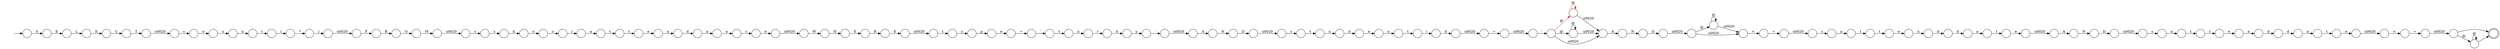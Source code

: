digraph Automaton {
  rankdir = LR;
  0 [shape=circle,label=""];
  0 -> 66 [label="y"]
  1 [shape=circle,label=""];
  1 -> 111 [label="e"]
  2 [shape=circle,label=""];
  2 -> 96 [label="e"]
  3 [shape=circle,label=""];
  3 -> 11 [label="\u0020"]
  4 [shape=circle,label=""];
  4 -> 85 [label="d"]
  5 [shape=circle,label=""];
  5 -> 103 [label="F"]
  6 [shape=circle,label=""];
  6 -> 80 [label="o"]
  7 [shape=circle,label=""];
  7 -> 104 [label="t"]
  8 [shape=circle,label=""];
  8 -> 50 [label="\u0020"]
  9 [shape=circle,label=""];
  9 -> 62 [label=")"]
  10 [shape=circle,label=""];
  10 -> 57 [label="a"]
  11 [shape=circle,label=""];
  11 -> 0 [label="t"]
  12 [shape=circle,label=""];
  12 -> 94 [label="d"]
  13 [shape=circle,label=""];
  13 -> 86 [label="n"]
  14 [shape=circle,label=""];
  14 -> 18 [label="n"]
  15 [shape=circle,label=""];
  15 -> 79 [label="\u0020"]
  16 [shape=circle,label=""];
  16 -> 8 [label="="]
  17 [shape=circle,label=""];
  17 -> 84 [label="H"]
  18 [shape=circle,label=""];
  18 -> 116 [label="t"]
  19 [shape=circle,label=""];
  19 -> 52 [label="E"]
  20 [shape=circle,label=""];
  20 -> 2 [label="t"]
  21 [shape=circle,label=""];
  21 -> 3 [label="E"]
  22 [shape=circle,label=""];
  22 -> 6 [label="h"]
  23 [shape=circle,label=""];
  23 -> 77 [label="N"]
  24 [shape=circle,label=""];
  24 -> 39 [label="@",color=red]
  24 -> 38 [label="@"]
  24 -> 63 [label="\u0020"]
  25 [shape=circle,label=""];
  25 -> 27 [label="d"]
  26 [shape=circle,label=""];
  26 -> 19 [label="L"]
  27 [shape=circle,label=""];
  27 -> 30 [label="d"]
  28 [shape=circle,label=""];
  28 -> 24 [label="'"]
  29 [shape=doublecircle,label=""];
  30 [shape=circle,label=""];
  30 -> 20 [label="a"]
  31 [shape=circle,label=""];
  31 -> 43 [label="\u0020"]
  32 [shape=circle,label=""];
  32 -> 109 [label="\u0020"]
  33 [shape=circle,label=""];
  33 -> 16 [label="<"]
  34 [shape=circle,label=""];
  34 -> 9 [label="*"]
  35 [shape=circle,label=""];
  35 -> 74 [label="t"]
  36 [shape=circle,label=""];
  36 -> 83 [label="e"]
  37 [shape=circle,label=""];
  37 -> 53 [label="d"]
  38 [shape=circle,label=""];
  38 -> 38 [label="@"]
  38 -> 63 [label="\u0020"]
  39 [shape=circle,label=""];
  39 -> 39 [label="@",color=red]
  39 -> 63 [label="\u0020"]
  40 [shape=circle,label=""];
  40 -> 15 [label="T"]
  41 [shape=circle,label=""];
  41 -> 60 [label="u"]
  42 [shape=circle,label=""];
  42 -> 78 [label="e"]
  43 [shape=circle,label=""];
  43 -> 17 [label="W"]
  44 [shape=circle,label=""];
  44 -> 93 [label="o"]
  45 [shape=circle,label=""];
  45 -> 45 [label="@"]
  45 -> 56 [label="\u0020"]
  46 [shape=circle,label=""];
  46 -> 102 [label="="]
  47 [shape=circle,label=""];
  47 -> 73 [label="N"]
  48 [shape=circle,label=""];
  48 -> 36 [label="t"]
  49 [shape=circle,label=""];
  49 -> 115 [label="N"]
  50 [shape=circle,label=""];
  50 -> 68 [label="@"]
  50 -> 29 [label="'"]
  51 [shape=circle,label=""];
  51 -> 41 [label="t"]
  52 [shape=circle,label=""];
  52 -> 40 [label="C"]
  53 [shape=circle,label=""];
  53 -> 114 [label="\u0020"]
  54 [shape=circle,label=""];
  initial [shape=plaintext,label=""];
  initial -> 54
  54 -> 71 [label="S"]
  55 [shape=circle,label=""];
  55 -> 67 [label="s"]
  56 [shape=circle,label=""];
  56 -> 46 [label="<"]
  57 [shape=circle,label=""];
  57 -> 48 [label="t"]
  58 [shape=circle,label=""];
  58 -> 55 [label="\u0020"]
  59 [shape=circle,label=""];
  59 -> 106 [label="a"]
  60 [shape=circle,label=""];
  60 -> 82 [label="d"]
  61 [shape=circle,label=""];
  61 -> 101 [label="a"]
  62 [shape=circle,label=""];
  62 -> 5 [label="\u0020"]
  63 [shape=circle,label=""];
  63 -> 47 [label="A"]
  64 [shape=circle,label=""];
  64 -> 45 [label="@"]
  64 -> 56 [label="\u0020"]
  65 [shape=circle,label=""];
  65 -> 76 [label="e"]
  66 [shape=circle,label=""];
  66 -> 65 [label="p"]
  67 [shape=circle,label=""];
  67 -> 22 [label="c"]
  68 [shape=circle,label=""];
  68 -> 68 [label="@"]
  68 -> 29 [label="'"]
  69 [shape=circle,label=""];
  69 -> 95 [label="d"]
  70 [shape=circle,label=""];
  70 -> 75 [label="n"]
  71 [shape=circle,label=""];
  71 -> 26 [label="E"]
  72 [shape=circle,label=""];
  72 -> 32 [label="'"]
  73 [shape=circle,label=""];
  73 -> 108 [label="D"]
  74 [shape=circle,label=""];
  74 -> 1 [label="t"]
  75 [shape=circle,label=""];
  75 -> 88 [label="c"]
  76 [shape=circle,label=""];
  76 -> 112 [label="="]
  77 [shape=circle,label=""];
  77 -> 110 [label="D"]
  78 [shape=circle,label=""];
  78 -> 4 [label="n"]
  79 [shape=circle,label=""];
  79 -> 44 [label="c"]
  80 [shape=circle,label=""];
  80 -> 100 [label="o"]
  81 [shape=circle,label=""];
  81 -> 69 [label="d"]
  82 [shape=circle,label=""];
  82 -> 13 [label="e"]
  83 [shape=circle,label=""];
  83 -> 81 [label="n"]
  84 [shape=circle,label=""];
  84 -> 98 [label="E"]
  85 [shape=circle,label=""];
  85 -> 70 [label="a"]
  86 [shape=circle,label=""];
  86 -> 91 [label="t"]
  87 [shape=circle,label=""];
  87 -> 117 [label="s"]
  88 [shape=circle,label=""];
  88 -> 31 [label="e"]
  89 [shape=circle,label=""];
  89 -> 105 [label="\u0020"]
  90 [shape=circle,label=""];
  90 -> 58 [label="M"]
  91 [shape=circle,label=""];
  91 -> 37 [label="i"]
  92 [shape=circle,label=""];
  92 -> 49 [label="A"]
  93 [shape=circle,label=""];
  93 -> 14 [label="u"]
  94 [shape=circle,label=""];
  94 -> 72 [label="y"]
  95 [shape=circle,label=""];
  95 -> 7 [label="a"]
  96 [shape=circle,label=""];
  96 -> 92 [label="\u0020"]
  97 [shape=circle,label=""];
  97 -> 51 [label="s"]
  98 [shape=circle,label=""];
  98 -> 21 [label="R"]
  99 [shape=circle,label=""];
  99 -> 90 [label="O"]
  100 [shape=circle,label=""];
  100 -> 61 [label="l"]
  101 [shape=circle,label=""];
  101 -> 119 [label="t"]
  102 [shape=circle,label=""];
  102 -> 87 [label="\u0020"]
  103 [shape=circle,label=""];
  103 -> 99 [label="R"]
  104 [shape=circle,label=""];
  104 -> 107 [label="e"]
  105 [shape=circle,label=""];
  105 -> 10 [label="s"]
  106 [shape=circle,label=""];
  106 -> 12 [label="r"]
  107 [shape=circle,label=""];
  107 -> 33 [label="\u0020"]
  108 [shape=circle,label=""];
  108 -> 64 [label="\u0020"]
  109 [shape=circle,label=""];
  109 -> 23 [label="A"]
  110 [shape=circle,label=""];
  110 -> 97 [label="\u0020"]
  111 [shape=circle,label=""];
  111 -> 25 [label="n"]
  112 [shape=circle,label=""];
  112 -> 113 [label="'"]
  113 [shape=circle,label=""];
  113 -> 59 [label="t"]
  114 [shape=circle,label=""];
  114 -> 118 [label="="]
  115 [shape=circle,label=""];
  115 -> 89 [label="D"]
  116 [shape=circle,label=""];
  116 -> 34 [label="("]
  117 [shape=circle,label=""];
  117 -> 35 [label="a"]
  118 [shape=circle,label=""];
  118 -> 28 [label="\u0020"]
  119 [shape=circle,label=""];
  119 -> 42 [label="t"]
}
